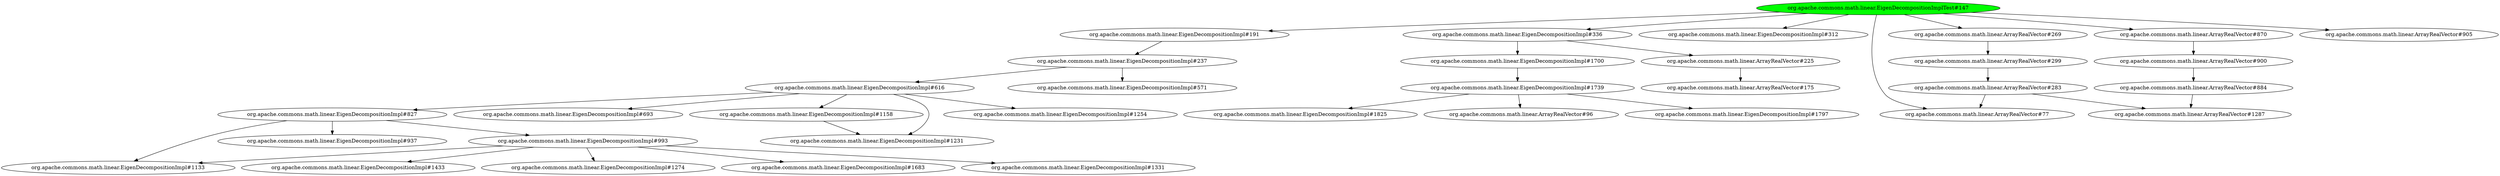 digraph "cg/org.apache.commons.math.linear.EigenDecompositionImplTest#147"
{
	"org.apache.commons.math.linear.EigenDecompositionImplTest#147" [style=filled,fillcolor=green];
	"org.apache.commons.math.linear.EigenDecompositionImplTest#147" -> "org.apache.commons.math.linear.ArrayRealVector#77";
	"org.apache.commons.math.linear.EigenDecompositionImplTest#147" -> "org.apache.commons.math.linear.EigenDecompositionImpl#191";
	"org.apache.commons.math.linear.EigenDecompositionImpl#191" -> "org.apache.commons.math.linear.EigenDecompositionImpl#237";
	"org.apache.commons.math.linear.EigenDecompositionImpl#237" -> "org.apache.commons.math.linear.EigenDecompositionImpl#571";
	"org.apache.commons.math.linear.EigenDecompositionImpl#237" -> "org.apache.commons.math.linear.EigenDecompositionImpl#616";
	"org.apache.commons.math.linear.EigenDecompositionImpl#616" -> "org.apache.commons.math.linear.EigenDecompositionImpl#693";
	"org.apache.commons.math.linear.EigenDecompositionImpl#616" -> "org.apache.commons.math.linear.EigenDecompositionImpl#1158";
	"org.apache.commons.math.linear.EigenDecompositionImpl#1158" -> "org.apache.commons.math.linear.EigenDecompositionImpl#1231";
	"org.apache.commons.math.linear.EigenDecompositionImpl#616" -> "org.apache.commons.math.linear.EigenDecompositionImpl#1231";
	"org.apache.commons.math.linear.EigenDecompositionImpl#616" -> "org.apache.commons.math.linear.EigenDecompositionImpl#1254";
	"org.apache.commons.math.linear.EigenDecompositionImpl#616" -> "org.apache.commons.math.linear.EigenDecompositionImpl#827";
	"org.apache.commons.math.linear.EigenDecompositionImpl#827" -> "org.apache.commons.math.linear.EigenDecompositionImpl#1133";
	"org.apache.commons.math.linear.EigenDecompositionImpl#827" -> "org.apache.commons.math.linear.EigenDecompositionImpl#937";
	"org.apache.commons.math.linear.EigenDecompositionImpl#827" -> "org.apache.commons.math.linear.EigenDecompositionImpl#993";
	"org.apache.commons.math.linear.EigenDecompositionImpl#993" -> "org.apache.commons.math.linear.EigenDecompositionImpl#1133";
	"org.apache.commons.math.linear.EigenDecompositionImpl#993" -> "org.apache.commons.math.linear.EigenDecompositionImpl#1331";
	"org.apache.commons.math.linear.EigenDecompositionImpl#993" -> "org.apache.commons.math.linear.EigenDecompositionImpl#1433";
	"org.apache.commons.math.linear.EigenDecompositionImpl#993" -> "org.apache.commons.math.linear.EigenDecompositionImpl#1274";
	"org.apache.commons.math.linear.EigenDecompositionImpl#993" -> "org.apache.commons.math.linear.EigenDecompositionImpl#1683";
	"org.apache.commons.math.linear.EigenDecompositionImplTest#147" -> "org.apache.commons.math.linear.EigenDecompositionImpl#312";
	"org.apache.commons.math.linear.EigenDecompositionImplTest#147" -> "org.apache.commons.math.linear.EigenDecompositionImpl#336";
	"org.apache.commons.math.linear.EigenDecompositionImpl#336" -> "org.apache.commons.math.linear.EigenDecompositionImpl#1700";
	"org.apache.commons.math.linear.EigenDecompositionImpl#1700" -> "org.apache.commons.math.linear.EigenDecompositionImpl#1739";
	"org.apache.commons.math.linear.EigenDecompositionImpl#1739" -> "org.apache.commons.math.linear.EigenDecompositionImpl#1797";
	"org.apache.commons.math.linear.EigenDecompositionImpl#1739" -> "org.apache.commons.math.linear.EigenDecompositionImpl#1825";
	"org.apache.commons.math.linear.EigenDecompositionImpl#1739" -> "org.apache.commons.math.linear.ArrayRealVector#96";
	"org.apache.commons.math.linear.EigenDecompositionImpl#336" -> "org.apache.commons.math.linear.ArrayRealVector#225";
	"org.apache.commons.math.linear.ArrayRealVector#225" -> "org.apache.commons.math.linear.ArrayRealVector#175";
	"org.apache.commons.math.linear.EigenDecompositionImplTest#147" -> "org.apache.commons.math.linear.ArrayRealVector#870";
	"org.apache.commons.math.linear.ArrayRealVector#870" -> "org.apache.commons.math.linear.ArrayRealVector#900";
	"org.apache.commons.math.linear.ArrayRealVector#900" -> "org.apache.commons.math.linear.ArrayRealVector#884";
	"org.apache.commons.math.linear.ArrayRealVector#884" -> "org.apache.commons.math.linear.ArrayRealVector#1287";
	"org.apache.commons.math.linear.EigenDecompositionImplTest#147" -> "org.apache.commons.math.linear.ArrayRealVector#269";
	"org.apache.commons.math.linear.ArrayRealVector#269" -> "org.apache.commons.math.linear.ArrayRealVector#299";
	"org.apache.commons.math.linear.ArrayRealVector#299" -> "org.apache.commons.math.linear.ArrayRealVector#283";
	"org.apache.commons.math.linear.ArrayRealVector#283" -> "org.apache.commons.math.linear.ArrayRealVector#1287";
	"org.apache.commons.math.linear.ArrayRealVector#283" -> "org.apache.commons.math.linear.ArrayRealVector#77";
	"org.apache.commons.math.linear.EigenDecompositionImplTest#147" -> "org.apache.commons.math.linear.ArrayRealVector#905";
}

